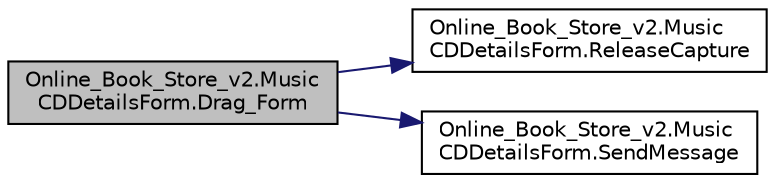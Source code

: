 digraph "Online_Book_Store_v2.MusicCDDetailsForm.Drag_Form"
{
 // LATEX_PDF_SIZE
  edge [fontname="Helvetica",fontsize="10",labelfontname="Helvetica",labelfontsize="10"];
  node [fontname="Helvetica",fontsize="10",shape=record];
  rankdir="LR";
  Node1 [label="Online_Book_Store_v2.Music\lCDDetailsForm.Drag_Form",height=0.2,width=0.4,color="black", fillcolor="grey75", style="filled", fontcolor="black",tooltip=" "];
  Node1 -> Node2 [color="midnightblue",fontsize="10",style="solid",fontname="Helvetica"];
  Node2 [label="Online_Book_Store_v2.Music\lCDDetailsForm.ReleaseCapture",height=0.2,width=0.4,color="black", fillcolor="white", style="filled",URL="$class_online___book___store__v2_1_1_music_c_d_details_form.html#ac171248ece26715bd9df9378f640f14d",tooltip=" "];
  Node1 -> Node3 [color="midnightblue",fontsize="10",style="solid",fontname="Helvetica"];
  Node3 [label="Online_Book_Store_v2.Music\lCDDetailsForm.SendMessage",height=0.2,width=0.4,color="black", fillcolor="white", style="filled",URL="$class_online___book___store__v2_1_1_music_c_d_details_form.html#a2fd0d58ef6ffab30bc3a67f7b29500dc",tooltip=" "];
}

